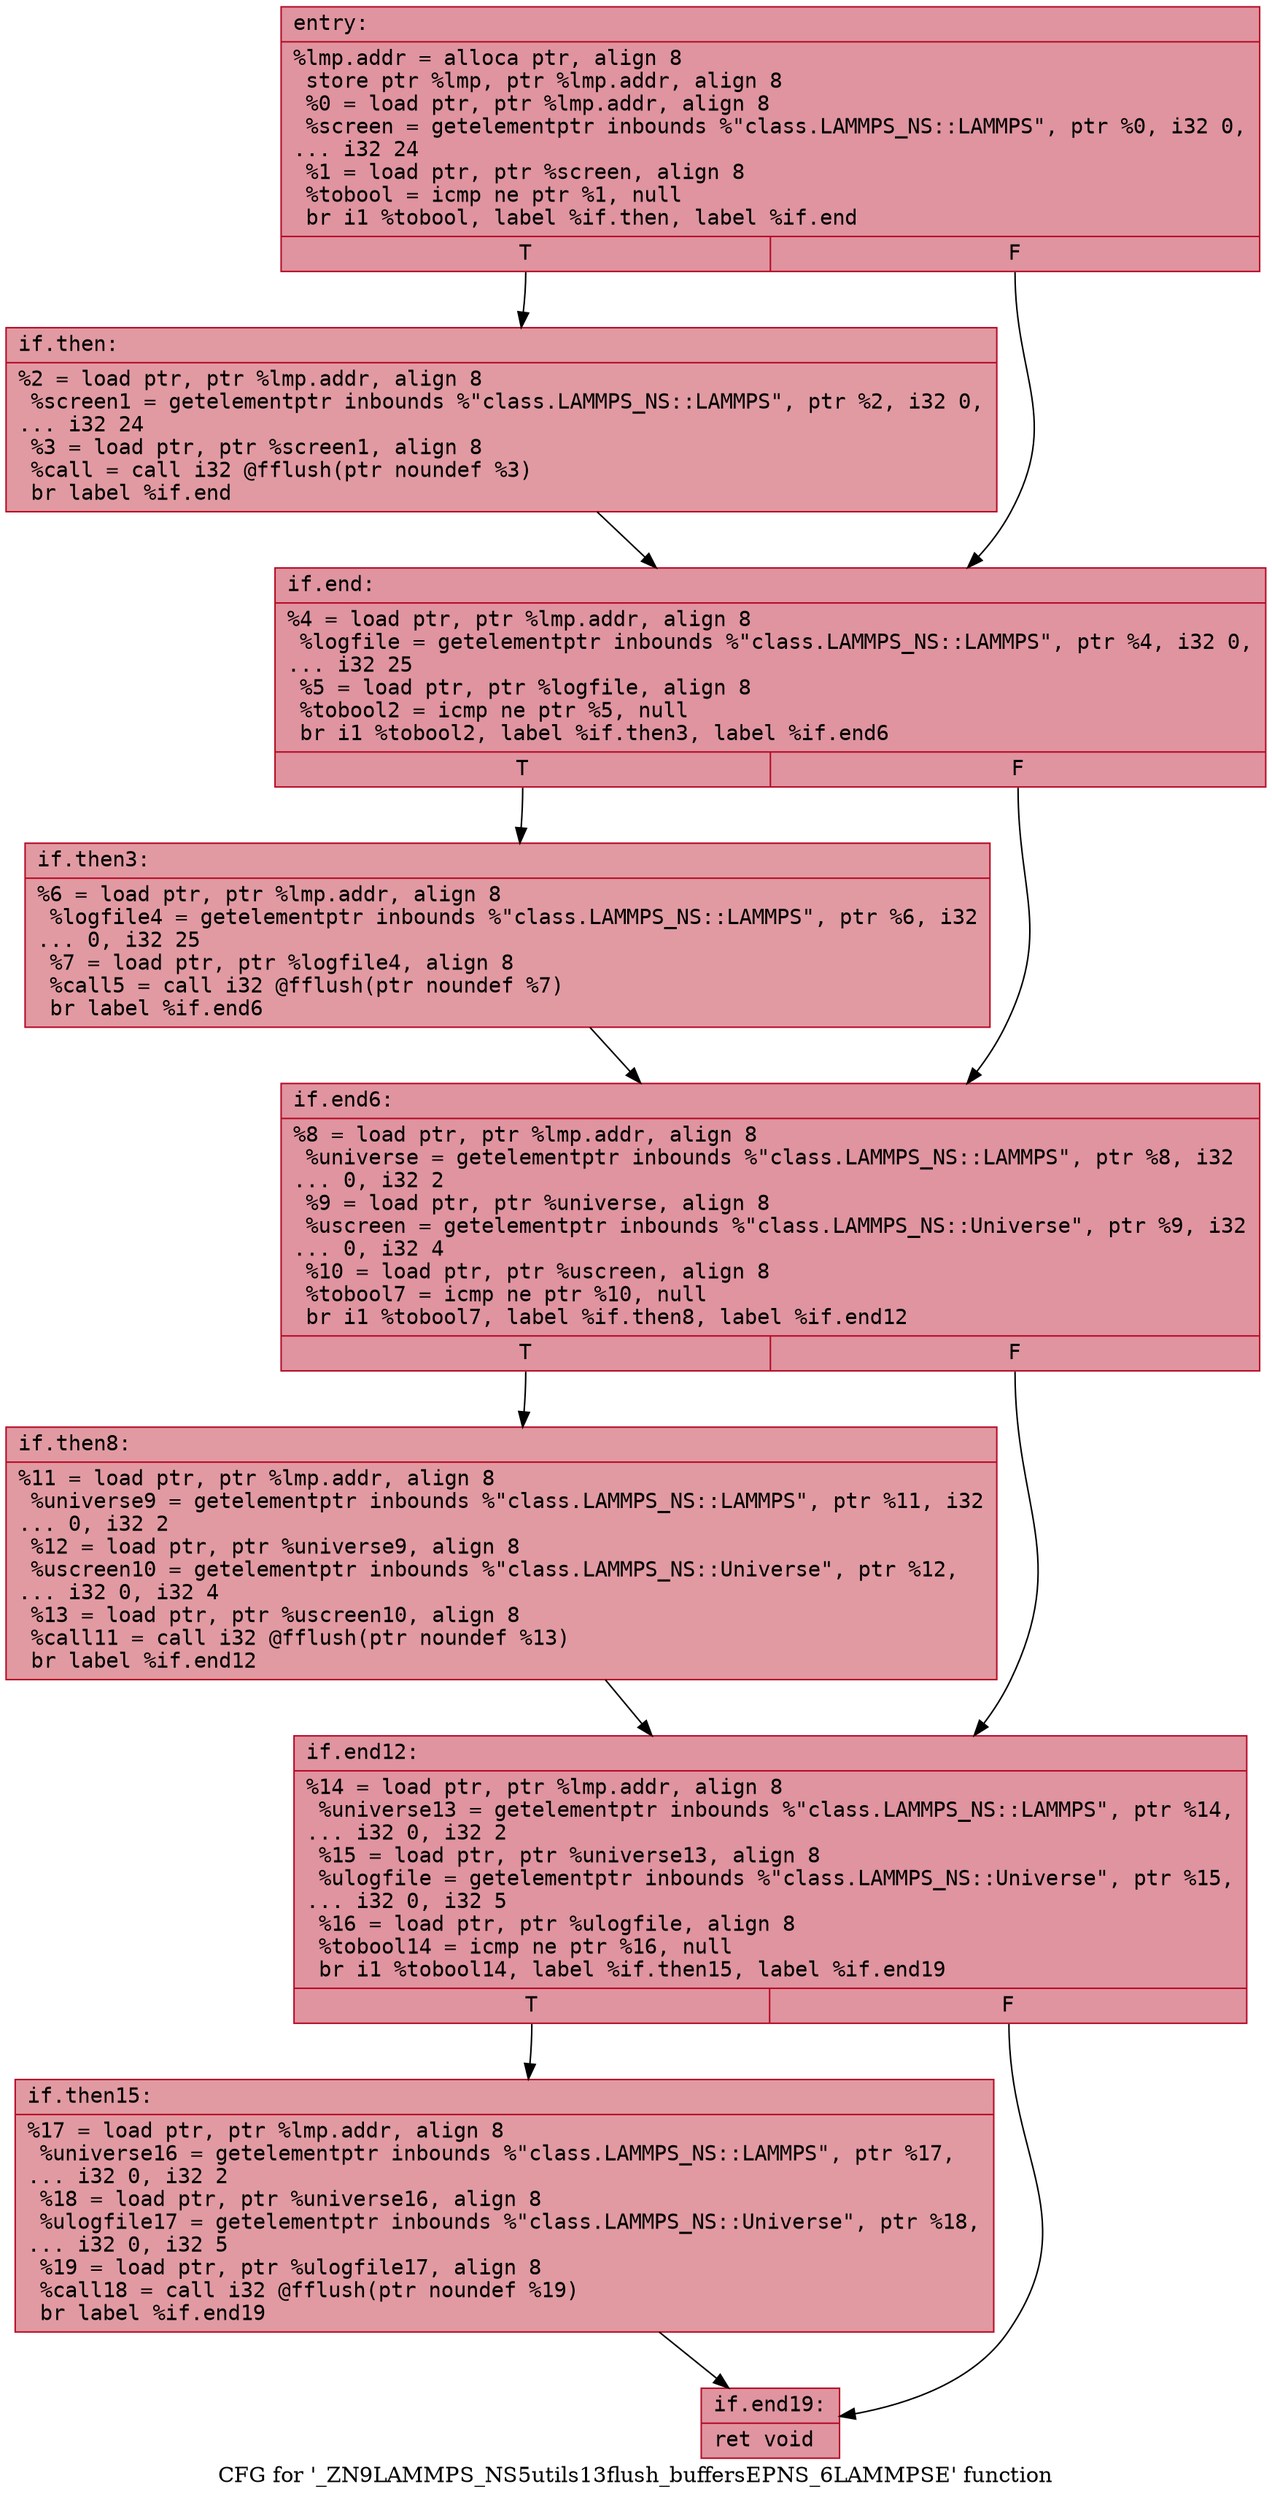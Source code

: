 digraph "CFG for '_ZN9LAMMPS_NS5utils13flush_buffersEPNS_6LAMMPSE' function" {
	label="CFG for '_ZN9LAMMPS_NS5utils13flush_buffersEPNS_6LAMMPSE' function";

	Node0x5584164d5000 [shape=record,color="#b70d28ff", style=filled, fillcolor="#b70d2870" fontname="Courier",label="{entry:\l|  %lmp.addr = alloca ptr, align 8\l  store ptr %lmp, ptr %lmp.addr, align 8\l  %0 = load ptr, ptr %lmp.addr, align 8\l  %screen = getelementptr inbounds %\"class.LAMMPS_NS::LAMMPS\", ptr %0, i32 0,\l... i32 24\l  %1 = load ptr, ptr %screen, align 8\l  %tobool = icmp ne ptr %1, null\l  br i1 %tobool, label %if.then, label %if.end\l|{<s0>T|<s1>F}}"];
	Node0x5584164d5000:s0 -> Node0x5584164d5380[tooltip="entry -> if.then\nProbability 62.50%" ];
	Node0x5584164d5000:s1 -> Node0x5584164d53f0[tooltip="entry -> if.end\nProbability 37.50%" ];
	Node0x5584164d5380 [shape=record,color="#b70d28ff", style=filled, fillcolor="#bb1b2c70" fontname="Courier",label="{if.then:\l|  %2 = load ptr, ptr %lmp.addr, align 8\l  %screen1 = getelementptr inbounds %\"class.LAMMPS_NS::LAMMPS\", ptr %2, i32 0,\l... i32 24\l  %3 = load ptr, ptr %screen1, align 8\l  %call = call i32 @fflush(ptr noundef %3)\l  br label %if.end\l}"];
	Node0x5584164d5380 -> Node0x5584164d53f0[tooltip="if.then -> if.end\nProbability 100.00%" ];
	Node0x5584164d53f0 [shape=record,color="#b70d28ff", style=filled, fillcolor="#b70d2870" fontname="Courier",label="{if.end:\l|  %4 = load ptr, ptr %lmp.addr, align 8\l  %logfile = getelementptr inbounds %\"class.LAMMPS_NS::LAMMPS\", ptr %4, i32 0,\l... i32 25\l  %5 = load ptr, ptr %logfile, align 8\l  %tobool2 = icmp ne ptr %5, null\l  br i1 %tobool2, label %if.then3, label %if.end6\l|{<s0>T|<s1>F}}"];
	Node0x5584164d53f0:s0 -> Node0x5584164d5be0[tooltip="if.end -> if.then3\nProbability 62.50%" ];
	Node0x5584164d53f0:s1 -> Node0x5584164d5c60[tooltip="if.end -> if.end6\nProbability 37.50%" ];
	Node0x5584164d5be0 [shape=record,color="#b70d28ff", style=filled, fillcolor="#bb1b2c70" fontname="Courier",label="{if.then3:\l|  %6 = load ptr, ptr %lmp.addr, align 8\l  %logfile4 = getelementptr inbounds %\"class.LAMMPS_NS::LAMMPS\", ptr %6, i32\l... 0, i32 25\l  %7 = load ptr, ptr %logfile4, align 8\l  %call5 = call i32 @fflush(ptr noundef %7)\l  br label %if.end6\l}"];
	Node0x5584164d5be0 -> Node0x5584164d5c60[tooltip="if.then3 -> if.end6\nProbability 100.00%" ];
	Node0x5584164d5c60 [shape=record,color="#b70d28ff", style=filled, fillcolor="#b70d2870" fontname="Courier",label="{if.end6:\l|  %8 = load ptr, ptr %lmp.addr, align 8\l  %universe = getelementptr inbounds %\"class.LAMMPS_NS::LAMMPS\", ptr %8, i32\l... 0, i32 2\l  %9 = load ptr, ptr %universe, align 8\l  %uscreen = getelementptr inbounds %\"class.LAMMPS_NS::Universe\", ptr %9, i32\l... 0, i32 4\l  %10 = load ptr, ptr %uscreen, align 8\l  %tobool7 = icmp ne ptr %10, null\l  br i1 %tobool7, label %if.then8, label %if.end12\l|{<s0>T|<s1>F}}"];
	Node0x5584164d5c60:s0 -> Node0x5584164d6750[tooltip="if.end6 -> if.then8\nProbability 62.50%" ];
	Node0x5584164d5c60:s1 -> Node0x5584164d67d0[tooltip="if.end6 -> if.end12\nProbability 37.50%" ];
	Node0x5584164d6750 [shape=record,color="#b70d28ff", style=filled, fillcolor="#bb1b2c70" fontname="Courier",label="{if.then8:\l|  %11 = load ptr, ptr %lmp.addr, align 8\l  %universe9 = getelementptr inbounds %\"class.LAMMPS_NS::LAMMPS\", ptr %11, i32\l... 0, i32 2\l  %12 = load ptr, ptr %universe9, align 8\l  %uscreen10 = getelementptr inbounds %\"class.LAMMPS_NS::Universe\", ptr %12,\l... i32 0, i32 4\l  %13 = load ptr, ptr %uscreen10, align 8\l  %call11 = call i32 @fflush(ptr noundef %13)\l  br label %if.end12\l}"];
	Node0x5584164d6750 -> Node0x5584164d67d0[tooltip="if.then8 -> if.end12\nProbability 100.00%" ];
	Node0x5584164d67d0 [shape=record,color="#b70d28ff", style=filled, fillcolor="#b70d2870" fontname="Courier",label="{if.end12:\l|  %14 = load ptr, ptr %lmp.addr, align 8\l  %universe13 = getelementptr inbounds %\"class.LAMMPS_NS::LAMMPS\", ptr %14,\l... i32 0, i32 2\l  %15 = load ptr, ptr %universe13, align 8\l  %ulogfile = getelementptr inbounds %\"class.LAMMPS_NS::Universe\", ptr %15,\l... i32 0, i32 5\l  %16 = load ptr, ptr %ulogfile, align 8\l  %tobool14 = icmp ne ptr %16, null\l  br i1 %tobool14, label %if.then15, label %if.end19\l|{<s0>T|<s1>F}}"];
	Node0x5584164d67d0:s0 -> Node0x5584164d5e10[tooltip="if.end12 -> if.then15\nProbability 62.50%" ];
	Node0x5584164d67d0:s1 -> Node0x5584164d7440[tooltip="if.end12 -> if.end19\nProbability 37.50%" ];
	Node0x5584164d5e10 [shape=record,color="#b70d28ff", style=filled, fillcolor="#bb1b2c70" fontname="Courier",label="{if.then15:\l|  %17 = load ptr, ptr %lmp.addr, align 8\l  %universe16 = getelementptr inbounds %\"class.LAMMPS_NS::LAMMPS\", ptr %17,\l... i32 0, i32 2\l  %18 = load ptr, ptr %universe16, align 8\l  %ulogfile17 = getelementptr inbounds %\"class.LAMMPS_NS::Universe\", ptr %18,\l... i32 0, i32 5\l  %19 = load ptr, ptr %ulogfile17, align 8\l  %call18 = call i32 @fflush(ptr noundef %19)\l  br label %if.end19\l}"];
	Node0x5584164d5e10 -> Node0x5584164d7440[tooltip="if.then15 -> if.end19\nProbability 100.00%" ];
	Node0x5584164d7440 [shape=record,color="#b70d28ff", style=filled, fillcolor="#b70d2870" fontname="Courier",label="{if.end19:\l|  ret void\l}"];
}
